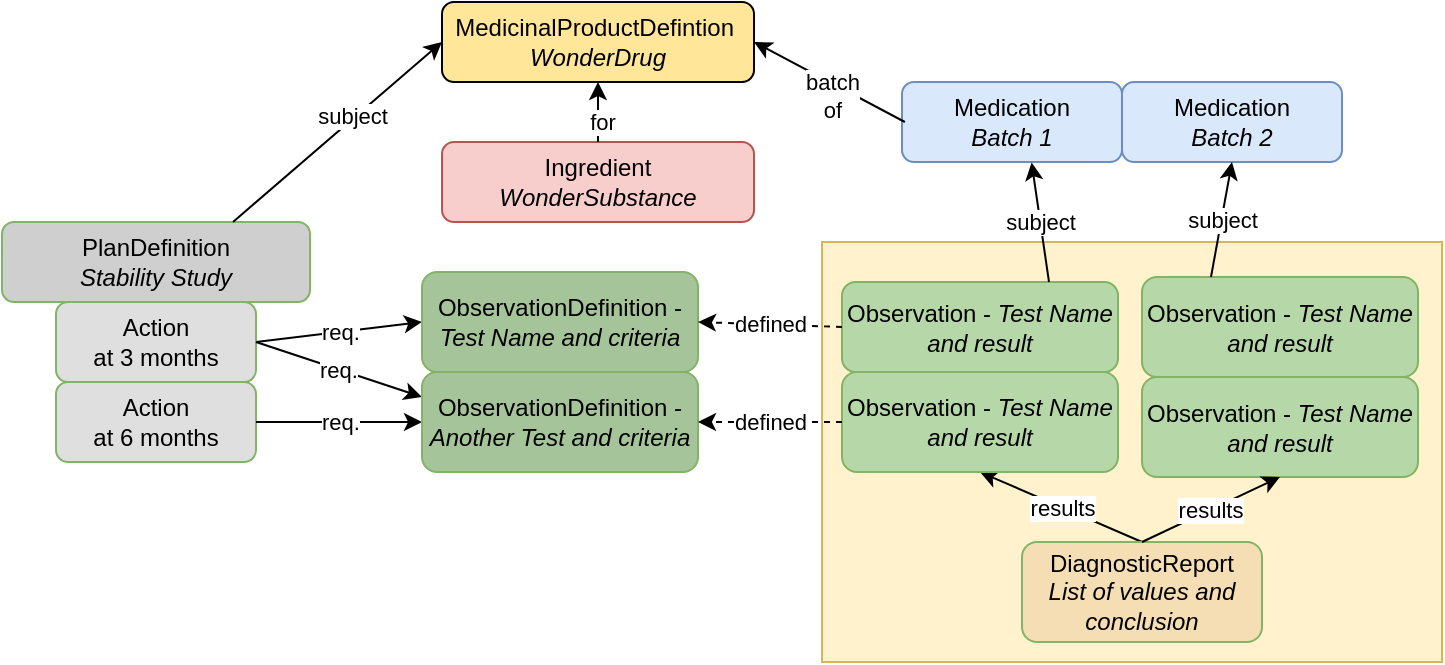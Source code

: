 <mxfile version="20.8.16" type="device"><diagram id="C5RBs43oDa-KdzZeNtuy" name="Page-1"><mxGraphModel dx="1050" dy="1798" grid="1" gridSize="10" guides="1" tooltips="1" connect="1" arrows="1" fold="1" page="1" pageScale="1" pageWidth="827" pageHeight="1169" math="0" shadow="0"><root><mxCell id="WIyWlLk6GJQsqaUBKTNV-0"/><mxCell id="WIyWlLk6GJQsqaUBKTNV-1" parent="WIyWlLk6GJQsqaUBKTNV-0"/><mxCell id="Kh6UWCqLEouyqFOK7ntM-29" value="" style="rounded=0;whiteSpace=wrap;html=1;fillColor=#fff2cc;strokeColor=#d6b656;" vertex="1" parent="WIyWlLk6GJQsqaUBKTNV-1"><mxGeometry x="430" width="310" height="210" as="geometry"/></mxCell><mxCell id="PtvGfc8u3fFPzmpzfyYF-6" value="results" style="endArrow=classic;html=1;rounded=0;exitX=0.5;exitY=0;exitDx=0;exitDy=0;entryX=0.5;entryY=1;entryDx=0;entryDy=0;" parent="WIyWlLk6GJQsqaUBKTNV-1" source="fafH0U7rZojqmzMNoOSG-25" target="Kh6UWCqLEouyqFOK7ntM-6" edge="1"><mxGeometry width="50" height="50" relative="1" as="geometry"><mxPoint x="600" y="110" as="sourcePoint"/><mxPoint x="676.5" y="150" as="targetPoint"/></mxGeometry></mxCell><mxCell id="PtvGfc8u3fFPzmpzfyYF-7" value="MedicinalProductDefintion&amp;nbsp;&lt;br&gt;&lt;i&gt;WonderDrug&lt;/i&gt;" style="rounded=1;whiteSpace=wrap;html=1;fontSize=12;glass=0;strokeWidth=1;shadow=0;fillColor=#ffe699;" parent="WIyWlLk6GJQsqaUBKTNV-1" vertex="1"><mxGeometry x="240" y="-120" width="156" height="40" as="geometry"/></mxCell><mxCell id="PtvGfc8u3fFPzmpzfyYF-18" value="PlanDefinition&lt;br&gt;&lt;i&gt;Stability Study&lt;/i&gt;" style="rounded=1;whiteSpace=wrap;html=1;fontSize=12;glass=0;strokeWidth=1;shadow=0;fillColor=#cfcfcf;strokeColor=#82b366;" parent="WIyWlLk6GJQsqaUBKTNV-1" vertex="1"><mxGeometry x="20" y="-10" width="154" height="40" as="geometry"/></mxCell><mxCell id="PtvGfc8u3fFPzmpzfyYF-35" value="req." style="endArrow=classic;html=1;rounded=0;exitX=1;exitY=0.5;exitDx=0;exitDy=0;entryX=0;entryY=0.5;entryDx=0;entryDy=0;" parent="WIyWlLk6GJQsqaUBKTNV-1" source="Kh6UWCqLEouyqFOK7ntM-0" target="fafH0U7rZojqmzMNoOSG-42" edge="1"><mxGeometry width="50" height="50" relative="1" as="geometry"><mxPoint x="580" y="275" as="sourcePoint"/><mxPoint x="710" y="305" as="targetPoint"/></mxGeometry></mxCell><mxCell id="fafH0U7rZojqmzMNoOSG-25" value="DiagnosticReport&lt;br&gt;&lt;i&gt;List of values and conclusion&lt;/i&gt;" style="rounded=1;whiteSpace=wrap;html=1;fontSize=12;glass=0;strokeWidth=1;shadow=0;fillColor=#F5DEB3;strokeColor=#82b366;" parent="WIyWlLk6GJQsqaUBKTNV-1" vertex="1"><mxGeometry x="530" y="150" width="120" height="50" as="geometry"/></mxCell><mxCell id="fafH0U7rZojqmzMNoOSG-42" value="ObservationDefinition - &lt;i&gt;Test Name and criteria&lt;/i&gt;" style="rounded=1;whiteSpace=wrap;html=1;fontSize=12;glass=0;strokeWidth=1;shadow=0;fillColor=#A6C499;strokeColor=#82b366;" parent="WIyWlLk6GJQsqaUBKTNV-1" vertex="1"><mxGeometry x="230" y="15" width="138" height="50" as="geometry"/></mxCell><mxCell id="Kh6UWCqLEouyqFOK7ntM-0" value="Action&lt;br&gt;at 3 months" style="rounded=1;whiteSpace=wrap;html=1;fontSize=12;glass=0;strokeWidth=1;shadow=0;fillColor=#dfdfdf;strokeColor=#82b366;" vertex="1" parent="WIyWlLk6GJQsqaUBKTNV-1"><mxGeometry x="47" y="30" width="100" height="40" as="geometry"/></mxCell><mxCell id="Kh6UWCqLEouyqFOK7ntM-1" value="Action&lt;br&gt;at 6 months" style="rounded=1;whiteSpace=wrap;html=1;fontSize=12;glass=0;strokeWidth=1;shadow=0;fillColor=#dfdfdf;strokeColor=#82b366;" vertex="1" parent="WIyWlLk6GJQsqaUBKTNV-1"><mxGeometry x="47" y="70" width="100" height="40" as="geometry"/></mxCell><mxCell id="Kh6UWCqLEouyqFOK7ntM-2" value="req." style="endArrow=classic;html=1;rounded=0;exitX=1;exitY=0.5;exitDx=0;exitDy=0;entryX=0;entryY=0.25;entryDx=0;entryDy=0;" edge="1" parent="WIyWlLk6GJQsqaUBKTNV-1" source="Kh6UWCqLEouyqFOK7ntM-0" target="Kh6UWCqLEouyqFOK7ntM-20"><mxGeometry width="50" height="50" relative="1" as="geometry"><mxPoint x="170" y="90" as="sourcePoint"/><mxPoint x="220" y="77.5" as="targetPoint"/></mxGeometry></mxCell><mxCell id="Kh6UWCqLEouyqFOK7ntM-4" value="req." style="endArrow=classic;html=1;rounded=0;entryX=0;entryY=0.5;entryDx=0;entryDy=0;exitX=1;exitY=0.5;exitDx=0;exitDy=0;entryPerimeter=0;" edge="1" parent="WIyWlLk6GJQsqaUBKTNV-1" source="Kh6UWCqLEouyqFOK7ntM-1" target="Kh6UWCqLEouyqFOK7ntM-20"><mxGeometry width="50" height="50" relative="1" as="geometry"><mxPoint x="180" y="90" as="sourcePoint"/><mxPoint x="220" y="90" as="targetPoint"/></mxGeometry></mxCell><mxCell id="Kh6UWCqLEouyqFOK7ntM-5" value="Observation - &lt;i&gt;Test Name and result&lt;/i&gt;" style="rounded=1;whiteSpace=wrap;html=1;fontSize=12;glass=0;strokeWidth=1;shadow=0;fillColor=#b6d7a8;strokeColor=#82b366;" vertex="1" parent="WIyWlLk6GJQsqaUBKTNV-1"><mxGeometry x="440" y="20" width="138" height="45" as="geometry"/></mxCell><mxCell id="Kh6UWCqLEouyqFOK7ntM-6" value="Observation - &lt;i&gt;Test Name and result&lt;/i&gt;" style="rounded=1;whiteSpace=wrap;html=1;fontSize=12;glass=0;strokeWidth=1;shadow=0;fillColor=#b6d7a8;strokeColor=#82b366;" vertex="1" parent="WIyWlLk6GJQsqaUBKTNV-1"><mxGeometry x="440" y="65" width="138" height="50" as="geometry"/></mxCell><mxCell id="Kh6UWCqLEouyqFOK7ntM-7" value="Medication&lt;br&gt;&lt;i&gt;Batch 1&lt;/i&gt;" style="rounded=1;whiteSpace=wrap;html=1;fontSize=12;glass=0;strokeWidth=1;shadow=0;fillColor=#dae8fc;strokeColor=#6c8ebf;" vertex="1" parent="WIyWlLk6GJQsqaUBKTNV-1"><mxGeometry x="470" y="-80" width="110" height="40" as="geometry"/></mxCell><mxCell id="Kh6UWCqLEouyqFOK7ntM-8" value="" style="endArrow=classic;html=1;rounded=0;exitX=0.75;exitY=0;exitDx=0;exitDy=0;entryX=0;entryY=0.5;entryDx=0;entryDy=0;" edge="1" parent="WIyWlLk6GJQsqaUBKTNV-1" source="PtvGfc8u3fFPzmpzfyYF-18" target="PtvGfc8u3fFPzmpzfyYF-7"><mxGeometry width="50" height="50" relative="1" as="geometry"><mxPoint x="180" y="60" as="sourcePoint"/><mxPoint x="250" y="50" as="targetPoint"/></mxGeometry></mxCell><mxCell id="Kh6UWCqLEouyqFOK7ntM-28" value="subject" style="edgeLabel;html=1;align=center;verticalAlign=middle;resizable=0;points=[];" vertex="1" connectable="0" parent="Kh6UWCqLEouyqFOK7ntM-8"><mxGeometry x="0.238" y="-3" relative="1" as="geometry"><mxPoint x="-7" as="offset"/></mxGeometry></mxCell><mxCell id="Kh6UWCqLEouyqFOK7ntM-9" value="" style="endArrow=classic;html=1;rounded=0;entryX=1;entryY=0.5;entryDx=0;entryDy=0;exitX=0.013;exitY=0.5;exitDx=0;exitDy=0;exitPerimeter=0;" edge="1" parent="WIyWlLk6GJQsqaUBKTNV-1" source="Kh6UWCqLEouyqFOK7ntM-7" target="PtvGfc8u3fFPzmpzfyYF-7"><mxGeometry width="50" height="50" relative="1" as="geometry"><mxPoint x="610" y="-20" as="sourcePoint"/><mxPoint x="340" y="-20" as="targetPoint"/></mxGeometry></mxCell><mxCell id="Kh6UWCqLEouyqFOK7ntM-27" value="batch&lt;br&gt;of" style="edgeLabel;html=1;align=center;verticalAlign=middle;resizable=0;points=[];" vertex="1" connectable="0" parent="Kh6UWCqLEouyqFOK7ntM-9"><mxGeometry x="-0.401" y="1" relative="1" as="geometry"><mxPoint x="-14" y="-2" as="offset"/></mxGeometry></mxCell><mxCell id="Kh6UWCqLEouyqFOK7ntM-11" value="subject" style="endArrow=classic;html=1;rounded=0;entryX=0.589;entryY=1.005;entryDx=0;entryDy=0;exitX=0.75;exitY=0;exitDx=0;exitDy=0;entryPerimeter=0;" edge="1" parent="WIyWlLk6GJQsqaUBKTNV-1" source="Kh6UWCqLEouyqFOK7ntM-5" target="Kh6UWCqLEouyqFOK7ntM-7"><mxGeometry width="50" height="50" relative="1" as="geometry"><mxPoint x="505" y="10" as="sourcePoint"/><mxPoint x="550" y="-40" as="targetPoint"/></mxGeometry></mxCell><mxCell id="Kh6UWCqLEouyqFOK7ntM-12" value="Medication&lt;br&gt;&lt;i&gt;Batch 2&lt;/i&gt;" style="rounded=1;whiteSpace=wrap;html=1;fontSize=12;glass=0;strokeWidth=1;shadow=0;fillColor=#dae8fc;strokeColor=#6c8ebf;" vertex="1" parent="WIyWlLk6GJQsqaUBKTNV-1"><mxGeometry x="580" y="-80" width="110" height="40" as="geometry"/></mxCell><mxCell id="Kh6UWCqLEouyqFOK7ntM-15" value="Observation - &lt;i&gt;Test Name and result&lt;/i&gt;" style="rounded=1;whiteSpace=wrap;html=1;fontSize=12;glass=0;strokeWidth=1;shadow=0;fillColor=#b6d7a8;strokeColor=#82b366;" vertex="1" parent="WIyWlLk6GJQsqaUBKTNV-1"><mxGeometry x="590" y="17.5" width="138" height="50" as="geometry"/></mxCell><mxCell id="Kh6UWCqLEouyqFOK7ntM-16" value="Observation - &lt;i&gt;Test Name and result&lt;/i&gt;" style="rounded=1;whiteSpace=wrap;html=1;fontSize=12;glass=0;strokeWidth=1;shadow=0;fillColor=#b6d7a8;strokeColor=#82b366;" vertex="1" parent="WIyWlLk6GJQsqaUBKTNV-1"><mxGeometry x="590" y="67.5" width="138" height="50" as="geometry"/></mxCell><mxCell id="Kh6UWCqLEouyqFOK7ntM-19" value="results" style="endArrow=classic;html=1;rounded=0;exitX=0.5;exitY=0;exitDx=0;exitDy=0;entryX=0.5;entryY=1;entryDx=0;entryDy=0;" edge="1" parent="WIyWlLk6GJQsqaUBKTNV-1" source="fafH0U7rZojqmzMNoOSG-25" target="Kh6UWCqLEouyqFOK7ntM-16"><mxGeometry width="50" height="50" relative="1" as="geometry"><mxPoint x="590" y="170" as="sourcePoint"/><mxPoint x="519" y="125" as="targetPoint"/></mxGeometry></mxCell><mxCell id="Kh6UWCqLEouyqFOK7ntM-20" value="ObservationDefinition - &lt;i&gt;Another&amp;nbsp;Test and criteria&lt;/i&gt;" style="rounded=1;whiteSpace=wrap;html=1;fontSize=12;glass=0;strokeWidth=1;shadow=0;fillColor=#A6C499;strokeColor=#82b366;" vertex="1" parent="WIyWlLk6GJQsqaUBKTNV-1"><mxGeometry x="230" y="65" width="138" height="50" as="geometry"/></mxCell><mxCell id="Kh6UWCqLEouyqFOK7ntM-21" value="defined" style="endArrow=classic;html=1;rounded=0;entryX=1;entryY=0.5;entryDx=0;entryDy=0;dashed=1;exitX=0;exitY=0.5;exitDx=0;exitDy=0;" edge="1" parent="WIyWlLk6GJQsqaUBKTNV-1" source="Kh6UWCqLEouyqFOK7ntM-6" target="Kh6UWCqLEouyqFOK7ntM-20"><mxGeometry width="50" height="50" relative="1" as="geometry"><mxPoint x="400" y="90" as="sourcePoint"/><mxPoint x="230" y="100" as="targetPoint"/></mxGeometry></mxCell><mxCell id="Kh6UWCqLEouyqFOK7ntM-22" value="defined" style="endArrow=classic;html=1;rounded=0;entryX=1;entryY=0.5;entryDx=0;entryDy=0;dashed=1;exitX=0;exitY=0.5;exitDx=0;exitDy=0;" edge="1" parent="WIyWlLk6GJQsqaUBKTNV-1" source="Kh6UWCqLEouyqFOK7ntM-5" target="fafH0U7rZojqmzMNoOSG-42"><mxGeometry width="50" height="50" relative="1" as="geometry"><mxPoint x="410" y="100" as="sourcePoint"/><mxPoint x="368" y="100" as="targetPoint"/></mxGeometry></mxCell><mxCell id="Kh6UWCqLEouyqFOK7ntM-24" value="subject" style="endArrow=classic;html=1;rounded=0;exitX=0.25;exitY=0;exitDx=0;exitDy=0;entryX=0.5;entryY=1;entryDx=0;entryDy=0;" edge="1" parent="WIyWlLk6GJQsqaUBKTNV-1" source="Kh6UWCqLEouyqFOK7ntM-15" target="Kh6UWCqLEouyqFOK7ntM-12"><mxGeometry width="50" height="50" relative="1" as="geometry"><mxPoint x="558" y="47.5" as="sourcePoint"/><mxPoint x="590" y="-20" as="targetPoint"/></mxGeometry></mxCell><mxCell id="Kh6UWCqLEouyqFOK7ntM-25" value="Ingredient&lt;br&gt;&lt;i&gt;WonderSubstance&lt;/i&gt;" style="rounded=1;whiteSpace=wrap;html=1;fontSize=12;glass=0;strokeWidth=1;shadow=0;fillColor=#f8cecc;strokeColor=#b85450;" vertex="1" parent="WIyWlLk6GJQsqaUBKTNV-1"><mxGeometry x="240" y="-50" width="156" height="40" as="geometry"/></mxCell><mxCell id="Kh6UWCqLEouyqFOK7ntM-26" value="for" style="endArrow=classic;html=1;rounded=0;entryX=0.5;entryY=1;entryDx=0;entryDy=0;exitX=0.5;exitY=0;exitDx=0;exitDy=0;" edge="1" parent="WIyWlLk6GJQsqaUBKTNV-1" source="Kh6UWCqLEouyqFOK7ntM-25" target="PtvGfc8u3fFPzmpzfyYF-7"><mxGeometry x="-0.333" y="-2" width="50" height="50" relative="1" as="geometry"><mxPoint x="461.43" y="-50" as="sourcePoint"/><mxPoint x="386" y="-60" as="targetPoint"/><mxPoint as="offset"/></mxGeometry></mxCell></root></mxGraphModel></diagram></mxfile>